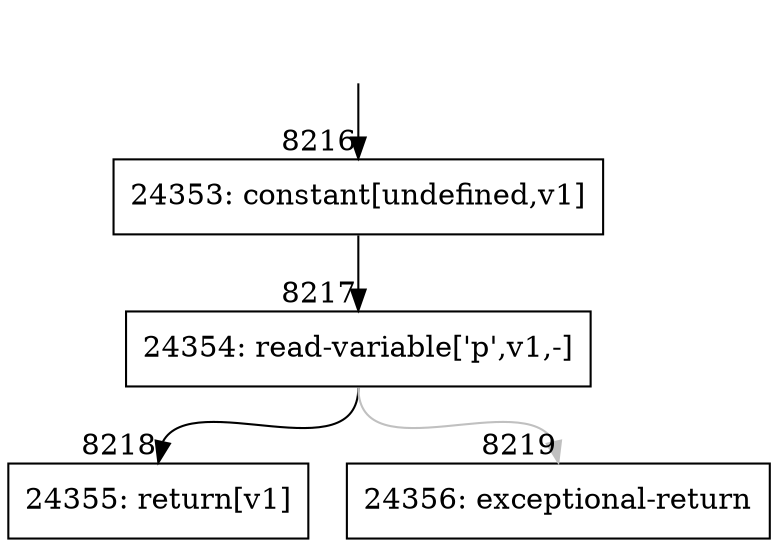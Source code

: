 digraph {
rankdir="TD"
BB_entry527[shape=none,label=""];
BB_entry527 -> BB8216 [tailport=s, headport=n, headlabel="    8216"]
BB8216 [shape=record label="{24353: constant[undefined,v1]}" ] 
BB8216 -> BB8217 [tailport=s, headport=n, headlabel="      8217"]
BB8217 [shape=record label="{24354: read-variable['p',v1,-]}" ] 
BB8217 -> BB8218 [tailport=s, headport=n, headlabel="      8218"]
BB8217 -> BB8219 [tailport=s, headport=n, color=gray, headlabel="      8219"]
BB8218 [shape=record label="{24355: return[v1]}" ] 
BB8219 [shape=record label="{24356: exceptional-return}" ] 
}
